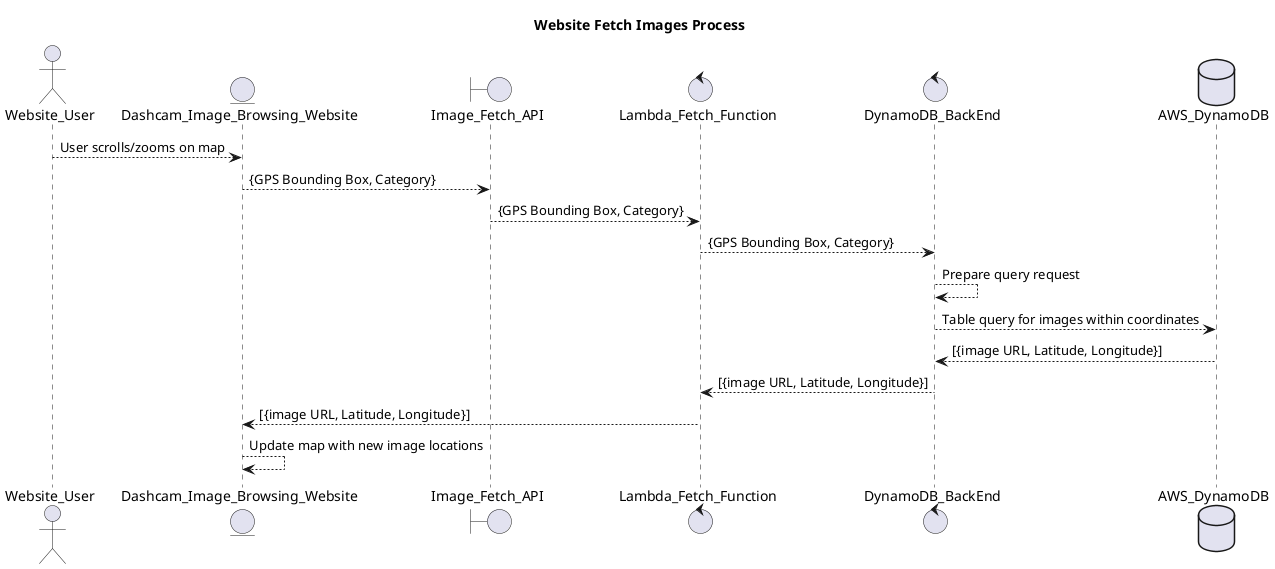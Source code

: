 @startuml
title Website Fetch Images Process

actor       Website_User
entity      Dashcam_Image_Browsing_Website
boundary    Image_Fetch_API

control     Lambda_Fetch_Function
control     DynamoDB_BackEnd
database    AWS_DynamoDB

Website_User --> Dashcam_Image_Browsing_Website: User scrolls/zooms on map
Dashcam_Image_Browsing_Website --> Image_Fetch_API: {GPS Bounding Box, Category}
Image_Fetch_API --> Lambda_Fetch_Function: {GPS Bounding Box, Category}
Lambda_Fetch_Function --> DynamoDB_BackEnd: {GPS Bounding Box, Category}
DynamoDB_BackEnd --> DynamoDB_BackEnd: Prepare query request
DynamoDB_BackEnd --> AWS_DynamoDB: Table query for images within coordinates
AWS_DynamoDB --> DynamoDB_BackEnd: [{image URL, Latitude, Longitude}]
DynamoDB_BackEnd --> Lambda_Fetch_Function: [{image URL, Latitude, Longitude}]
Lambda_Fetch_Function --> Dashcam_Image_Browsing_Website: [{image URL, Latitude, Longitude}]
Dashcam_Image_Browsing_Website --> Dashcam_Image_Browsing_Website: Update map with new image locations

@enduml